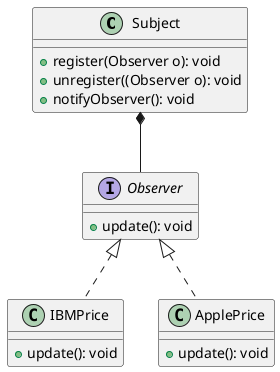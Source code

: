 @startuml
    Class Subject {
        + register(Observer o): void
        + unregister((Observer o): void
        + notifyObserver(): void
    }

    Interface Observer {
        + update(): void
    }

    Class IBMPrice {
        + update(): void
    }

    Class ApplePrice {
            + update(): void
    }

    Subject *-- Observer
    Observer <|.. IBMPrice
    Observer <|.. ApplePrice

@enduml